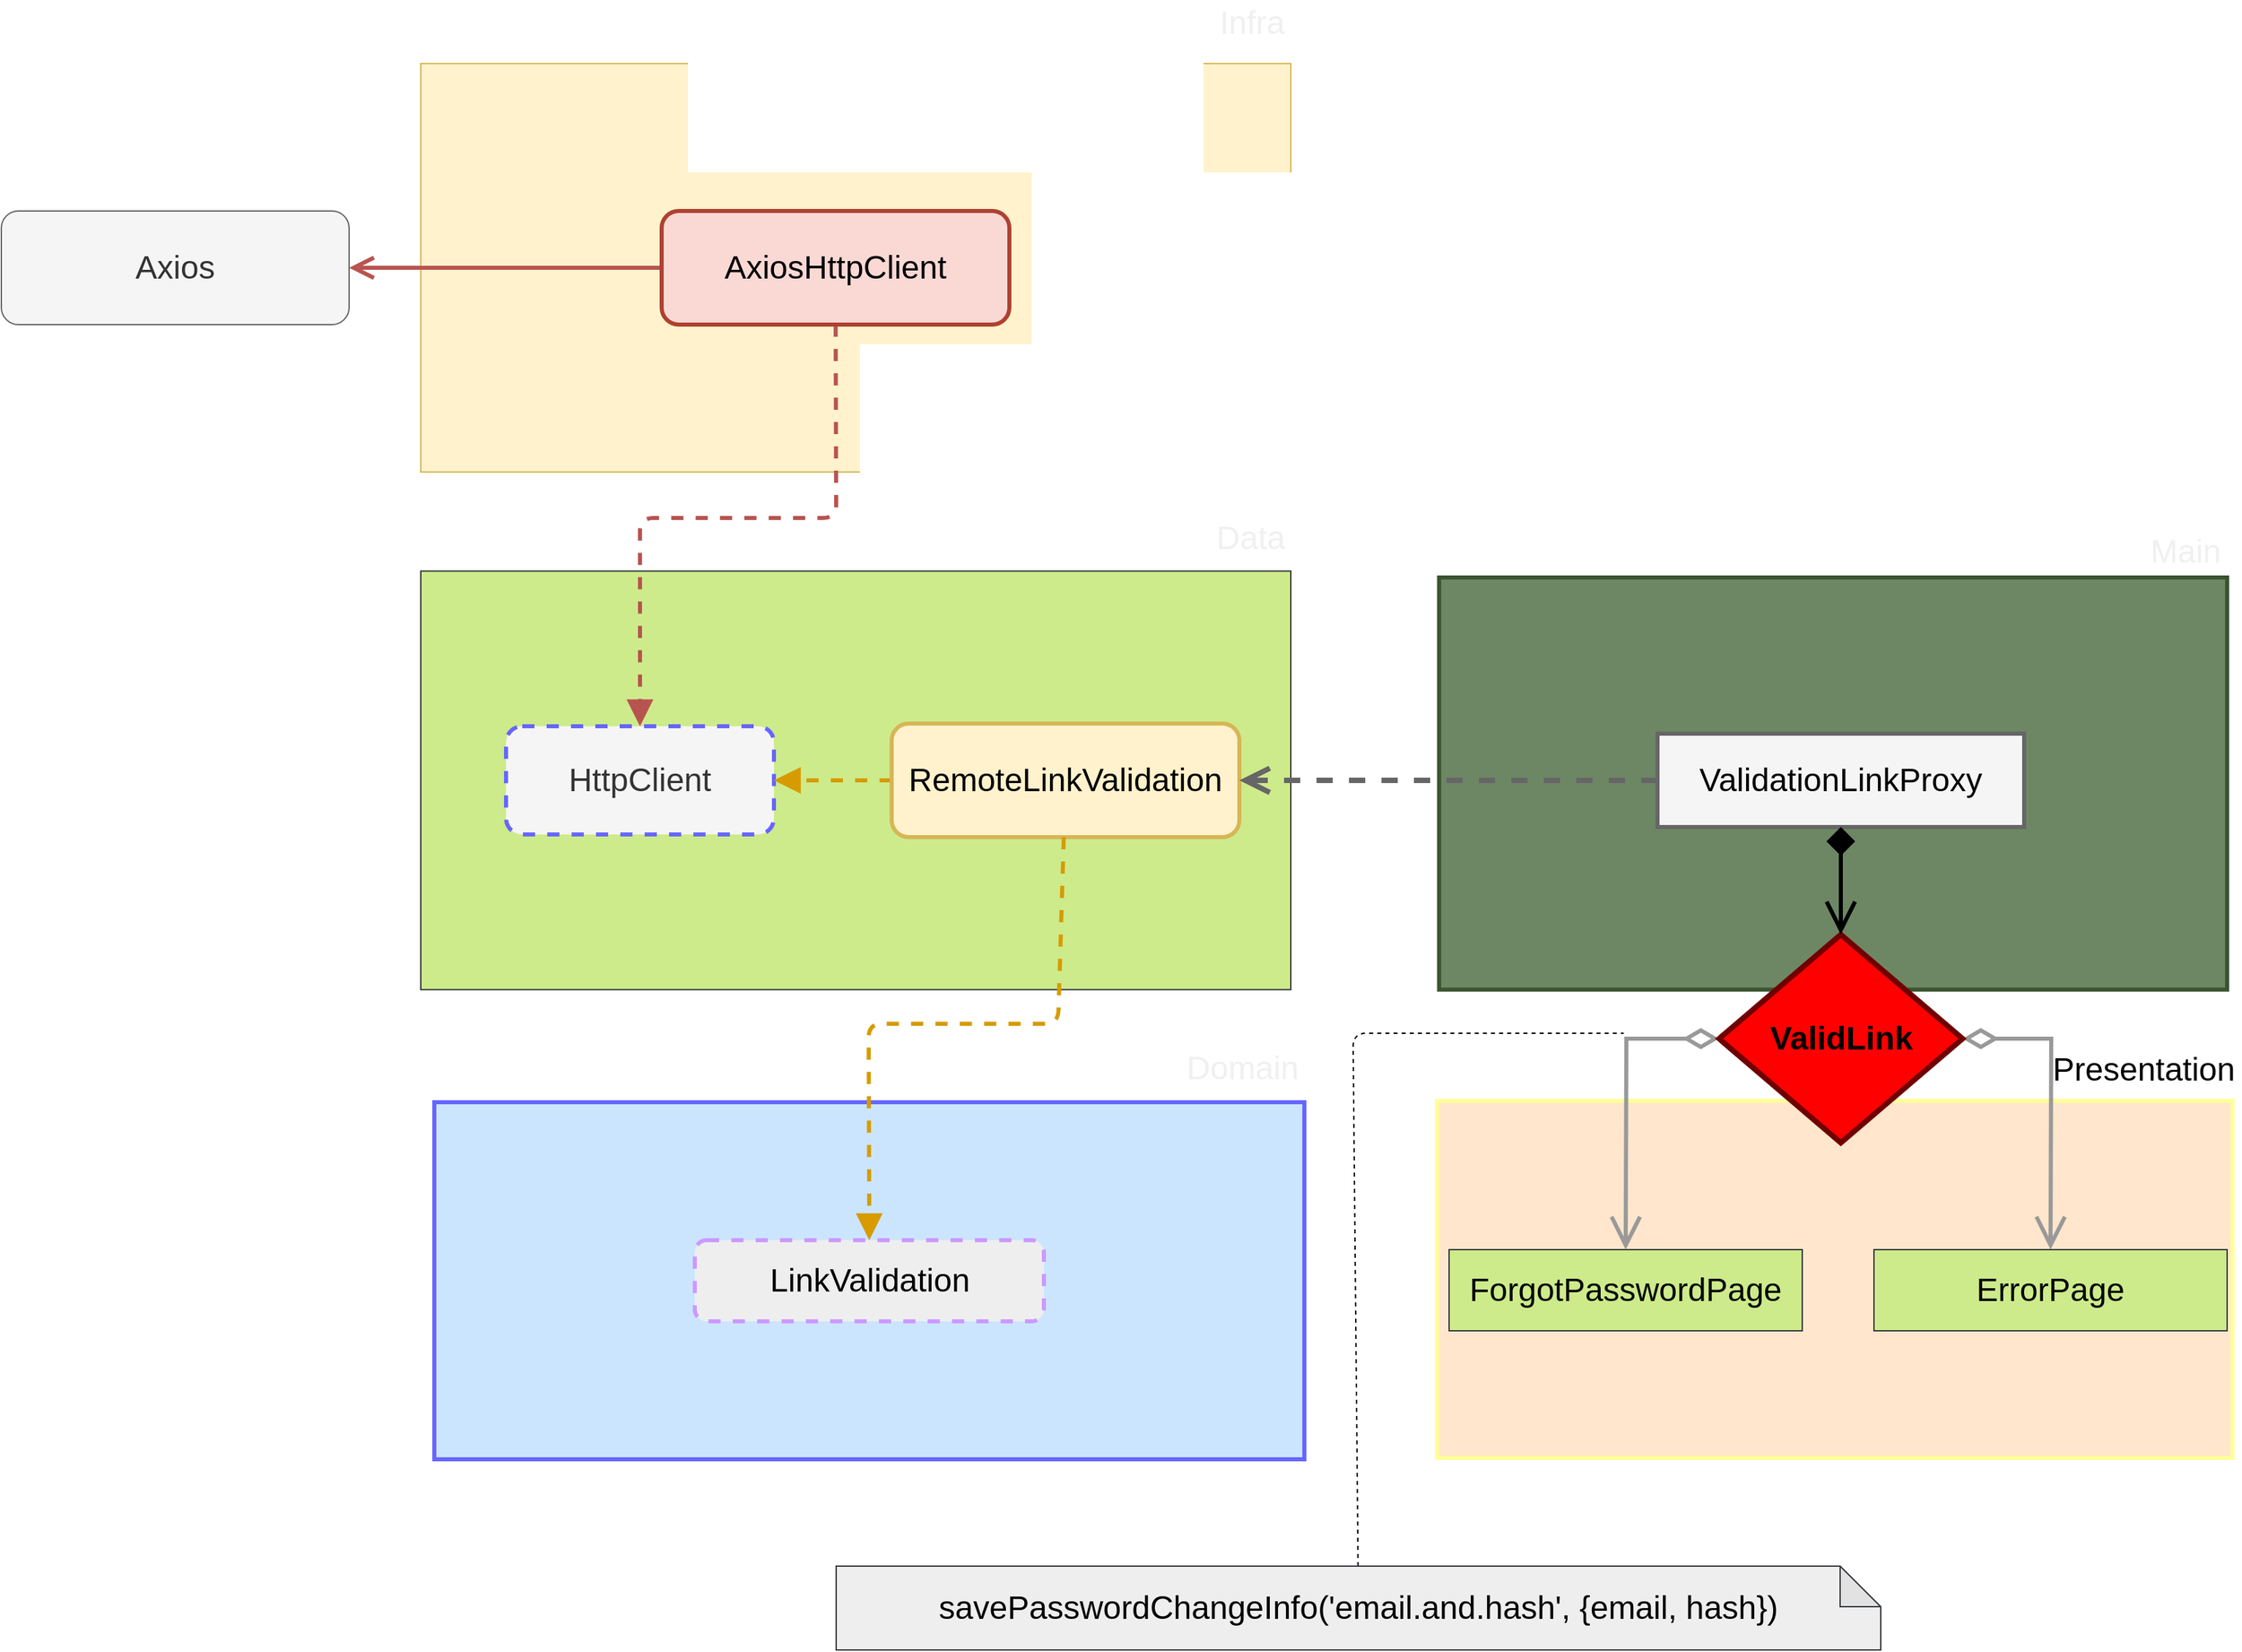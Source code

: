 <mxfile>
    <diagram id="fmEPCrcAMLsokTtu_gAn" name="Page-1">
        <mxGraphModel dx="5228" dy="2404" grid="0" gridSize="10" guides="1" tooltips="1" connect="1" arrows="1" fold="1" page="0" pageScale="1" pageWidth="827" pageHeight="1169" math="0" shadow="0">
            <root>
                <mxCell id="0"/>
                <mxCell id="1" parent="0"/>
                <mxCell id="60" value="" style="whiteSpace=wrap;html=1;rounded=0;glass=0;labelBackgroundColor=none;fontSize=24;fontColor=#ffffff;strokeColor=#3A5431;strokeWidth=3;fillColor=#6d8764;" parent="1" vertex="1">
                    <mxGeometry x="237.61" y="-7" width="582.39" height="304.75" as="geometry"/>
                </mxCell>
                <mxCell id="8" value="" style="whiteSpace=wrap;html=1;rounded=0;fontSize=24;fillColor=#cdeb8b;strokeColor=#36393d;" parent="1" vertex="1">
                    <mxGeometry x="-515" y="-11.75" width="643" height="309.5" as="geometry"/>
                </mxCell>
                <mxCell id="6" value="HttpClient" style="whiteSpace=wrap;html=1;fontSize=24;dashed=1;rounded=1;fillColor=#f5f5f5;fontColor=#333333;strokeColor=#6666FF;strokeWidth=3;" parent="1" vertex="1">
                    <mxGeometry x="-452" y="103" width="198" height="80" as="geometry"/>
                </mxCell>
                <mxCell id="10" value="" style="edgeStyle=none;html=1;dashed=1;fontSize=24;endArrow=block;endFill=1;strokeWidth=3;fillColor=#ffe6cc;strokeColor=#d79b00;endSize=12;" parent="1" source="9" target="6" edge="1">
                    <mxGeometry relative="1" as="geometry"/>
                </mxCell>
                <mxCell id="9" value="&lt;font color=&quot;#000000&quot;&gt;RemoteLinkValidation&lt;/font&gt;" style="whiteSpace=wrap;html=1;rounded=1;fontSize=24;fillColor=#fff2cc;strokeColor=#d6b656;strokeWidth=3;" parent="1" vertex="1">
                    <mxGeometry x="-167" y="101" width="257" height="84" as="geometry"/>
                </mxCell>
                <mxCell id="11" value="" style="whiteSpace=wrap;html=1;rounded=0;fontSize=24;fillColor=#fff2cc;strokeColor=#d6b656;" parent="1" vertex="1">
                    <mxGeometry x="-515" y="-387" width="643" height="302" as="geometry"/>
                </mxCell>
                <mxCell id="15" style="edgeStyle=none;html=1;entryX=0.5;entryY=0;entryDx=0;entryDy=0;dashed=1;fontSize=24;endArrow=block;endFill=1;strokeWidth=3;fillColor=#f8cecc;strokeColor=#b85450;endSize=12;" parent="1" source="13" target="6" edge="1">
                    <mxGeometry relative="1" as="geometry">
                        <Array as="points">
                            <mxPoint x="-208" y="-51"/>
                            <mxPoint x="-353" y="-51"/>
                        </Array>
                    </mxGeometry>
                </mxCell>
                <mxCell id="17" style="edgeStyle=none;html=1;entryX=1;entryY=0.5;entryDx=0;entryDy=0;fontSize=24;endArrow=open;endFill=0;strokeWidth=3;endSize=12;fillColor=#f8cecc;strokeColor=#b85450;" parent="1" source="13" target="16" edge="1">
                    <mxGeometry relative="1" as="geometry"/>
                </mxCell>
                <mxCell id="13" value="&lt;font color=&quot;#000000&quot;&gt;AxiosHttpClient&lt;/font&gt;" style="whiteSpace=wrap;html=1;rounded=1;fontSize=24;fillColor=#fad9d5;strokeColor=#ae4132;strokeWidth=3;" parent="1" vertex="1">
                    <mxGeometry x="-337" y="-278" width="257" height="84" as="geometry"/>
                </mxCell>
                <mxCell id="16" value="Axios" style="whiteSpace=wrap;html=1;rounded=1;fontSize=24;fillColor=#f5f5f5;fontColor=#333333;strokeColor=#666666;" parent="1" vertex="1">
                    <mxGeometry x="-825" y="-278" width="257" height="84" as="geometry"/>
                </mxCell>
                <mxCell id="18" value="" style="whiteSpace=wrap;html=1;rounded=0;fontSize=24;fillColor=#cce5ff;strokeColor=#6666FF;strokeWidth=3;" parent="1" vertex="1">
                    <mxGeometry x="-505" y="381" width="643" height="264" as="geometry"/>
                </mxCell>
                <mxCell id="19" value="&lt;font color=&quot;#000000&quot;&gt;LinkValidation&lt;/font&gt;" style="whiteSpace=wrap;html=1;rounded=1;fontSize=24;dashed=1;fillColor=#eeeeee;strokeColor=#CC99FF;strokeWidth=3;" parent="1" vertex="1">
                    <mxGeometry x="-312.5" y="483" width="258" height="60" as="geometry"/>
                </mxCell>
                <mxCell id="20" style="edgeStyle=none;html=1;fontSize=24;endArrow=block;endFill=1;endSize=12;strokeWidth=3;dashed=1;entryX=0.5;entryY=0;entryDx=0;entryDy=0;fillColor=#ffe6cc;strokeColor=#d79b00;" parent="1" source="9" target="19" edge="1">
                    <mxGeometry relative="1" as="geometry">
                        <Array as="points">
                            <mxPoint x="-44" y="323"/>
                            <mxPoint x="-184" y="323"/>
                        </Array>
                    </mxGeometry>
                </mxCell>
                <mxCell id="42" value="" style="whiteSpace=wrap;html=1;rounded=0;fontSize=24;fillColor=#ffe6cc;strokeColor=#FFFF99;strokeWidth=3;" parent="1" vertex="1">
                    <mxGeometry x="236" y="380" width="588" height="264" as="geometry"/>
                </mxCell>
                <mxCell id="43" value="&lt;font color=&quot;#000000&quot;&gt;ForgotPasswordPage&lt;/font&gt;" style="whiteSpace=wrap;html=1;rounded=0;fontSize=24;fillColor=#cdeb8b;strokeColor=#36393d;" parent="1" vertex="1">
                    <mxGeometry x="245" y="490" width="261" height="60" as="geometry"/>
                </mxCell>
                <mxCell id="44" style="edgeStyle=none;html=1;entryX=0.5;entryY=0;entryDx=0;entryDy=0;fontSize=11;startArrow=diamondThin;startFill=0;endArrow=open;endFill=0;strokeWidth=3;strokeColor=#999999;sketch=0;jumpStyle=none;endSize=18;startSize=18;exitX=0;exitY=0.5;exitDx=0;exitDy=0;rounded=0;targetPerimeterSpacing=12;" parent="1" source="62" target="43" edge="1">
                    <mxGeometry relative="1" as="geometry">
                        <mxPoint x="534.749" y="179" as="sourcePoint"/>
                        <Array as="points">
                            <mxPoint x="376" y="334"/>
                        </Array>
                    </mxGeometry>
                </mxCell>
                <mxCell id="46" style="edgeStyle=none;html=1;entryX=1;entryY=0.5;entryDx=0;entryDy=0;fontSize=24;startArrow=none;startFill=0;endArrow=open;endFill=0;startSize=18;endSize=14;strokeWidth=4;strokeColor=#666666;exitX=0;exitY=0.5;exitDx=0;exitDy=0;dashed=1;" parent="1" source="59" target="9" edge="1">
                    <mxGeometry relative="1" as="geometry">
                        <mxPoint x="416" y="136.33" as="sourcePoint"/>
                    </mxGeometry>
                </mxCell>
                <mxCell id="49" value="Presentation" style="text;html=1;align=center;verticalAlign=middle;resizable=0;points=[];autosize=1;strokeColor=none;fillColor=none;fontSize=24;" parent="1" vertex="1">
                    <mxGeometry x="685" y="340" width="145" height="33" as="geometry"/>
                </mxCell>
                <mxCell id="55" value="&lt;font style=&quot;font-size: 24px&quot;&gt;Domain&lt;/font&gt;" style="text;html=1;align=center;verticalAlign=middle;resizable=0;points=[];autosize=1;strokeColor=none;fillColor=none;fontSize=36;fontColor=#F0F0F0;" parent="1" vertex="1">
                    <mxGeometry x="45" y="325" width="93" height="51" as="geometry"/>
                </mxCell>
                <mxCell id="57" value="Data" style="text;html=1;align=center;verticalAlign=middle;resizable=0;points=[];autosize=1;strokeColor=none;fillColor=none;fontSize=24;fontColor=#F0F0F0;" parent="1" vertex="1">
                    <mxGeometry x="67" y="-53" width="61" height="33" as="geometry"/>
                </mxCell>
                <mxCell id="58" value="Infra" style="text;html=1;align=center;verticalAlign=middle;resizable=0;points=[];autosize=1;strokeColor=none;fillColor=none;fontSize=24;fontColor=#F0F0F0;" parent="1" vertex="1">
                    <mxGeometry x="70" y="-434" width="58" height="33" as="geometry"/>
                </mxCell>
                <mxCell id="59" value="&lt;span style=&quot;color: rgb(0 , 0 , 0)&quot;&gt;ValidationLinkProxy&lt;/span&gt;" style="whiteSpace=wrap;html=1;rounded=0;glass=0;labelBackgroundColor=none;fontSize=24;fontColor=#333333;strokeColor=#666666;strokeWidth=3;fillColor=#f5f5f5;" parent="1" vertex="1">
                    <mxGeometry x="399" y="108.5" width="271" height="69" as="geometry"/>
                </mxCell>
                <mxCell id="61" value="Main" style="text;html=1;align=center;verticalAlign=middle;resizable=0;points=[];autosize=1;strokeColor=none;fillColor=none;fontSize=24;fontColor=#F0F0F0;" parent="1" vertex="1">
                    <mxGeometry x="758" y="-43" width="62" height="33" as="geometry"/>
                </mxCell>
                <mxCell id="66" style="edgeStyle=none;html=1;entryX=0.5;entryY=0;entryDx=0;entryDy=0;startArrow=diamondThin;startFill=0;endArrow=open;endFill=0;endSize=18;startSize=18;strokeWidth=3;strokeColor=#999999;rounded=0;targetPerimeterSpacing=12;" parent="1" source="62" target="64" edge="1">
                    <mxGeometry relative="1" as="geometry">
                        <Array as="points">
                            <mxPoint x="690" y="334"/>
                        </Array>
                    </mxGeometry>
                </mxCell>
                <mxCell id="62" value="&lt;font style=&quot;font-size: 24px&quot; color=&quot;#000000&quot;&gt;&lt;b&gt;ValidLink&lt;/b&gt;&lt;/font&gt;" style="rhombus;whiteSpace=wrap;html=1;fillColor=#FF0000;fontColor=#ffffff;strokeColor=#6F0000;strokeWidth=4;" parent="1" vertex="1">
                    <mxGeometry x="444.5" y="257" width="180" height="154" as="geometry"/>
                </mxCell>
                <mxCell id="63" value="" style="edgeStyle=none;html=1;entryX=0.5;entryY=0;entryDx=0;entryDy=0;fontSize=24;startArrow=diamond;startFill=1;endArrow=open;endFill=0;strokeWidth=3;strokeColor=#000000;sketch=0;jumpStyle=none;endSize=18;startSize=14;exitX=0.5;exitY=1;exitDx=0;exitDy=0;" parent="1" source="59" target="62" edge="1">
                    <mxGeometry relative="1" as="geometry">
                        <mxPoint x="466.75" y="177.5" as="sourcePoint"/>
                        <mxPoint x="375.5" y="490" as="targetPoint"/>
                        <Array as="points"/>
                    </mxGeometry>
                </mxCell>
                <mxCell id="64" value="&lt;font color=&quot;#000000&quot;&gt;ErrorPage&lt;/font&gt;" style="whiteSpace=wrap;html=1;rounded=0;fontSize=24;fillColor=#cdeb8b;strokeColor=#36393d;" parent="1" vertex="1">
                    <mxGeometry x="559" y="490" width="261" height="60" as="geometry"/>
                </mxCell>
                <mxCell id="69" style="edgeStyle=none;html=1;endArrow=none;endFill=0;dashed=1;" edge="1" parent="1" source="68">
                    <mxGeometry relative="1" as="geometry">
                        <mxPoint x="374" y="330" as="targetPoint"/>
                        <Array as="points">
                            <mxPoint x="174" y="330"/>
                        </Array>
                    </mxGeometry>
                </mxCell>
                <mxCell id="68" value="&lt;font color=&quot;#000000&quot;&gt;&lt;span style=&quot;font-size: 24px&quot;&gt;savePasswordChangeInfo&lt;/span&gt;&lt;span style=&quot;font-size: 24px&quot;&gt;('email.and.hash', {email, hash})&lt;/span&gt;&lt;/font&gt;" style="shape=note;whiteSpace=wrap;html=1;backgroundOutline=1;darkOpacity=0.05;rounded=1;fillColor=#eeeeee;strokeColor=#36393d;" vertex="1" parent="1">
                    <mxGeometry x="-208" y="724" width="772" height="62" as="geometry"/>
                </mxCell>
            </root>
        </mxGraphModel>
    </diagram>
</mxfile>
